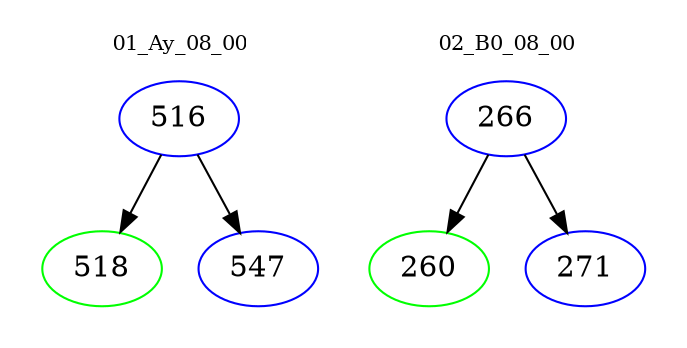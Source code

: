 digraph{
subgraph cluster_0 {
color = white
label = "01_Ay_08_00";
fontsize=10;
T0_516 [label="516", color="blue"]
T0_516 -> T0_518 [color="black"]
T0_518 [label="518", color="green"]
T0_516 -> T0_547 [color="black"]
T0_547 [label="547", color="blue"]
}
subgraph cluster_1 {
color = white
label = "02_B0_08_00";
fontsize=10;
T1_266 [label="266", color="blue"]
T1_266 -> T1_260 [color="black"]
T1_260 [label="260", color="green"]
T1_266 -> T1_271 [color="black"]
T1_271 [label="271", color="blue"]
}
}
